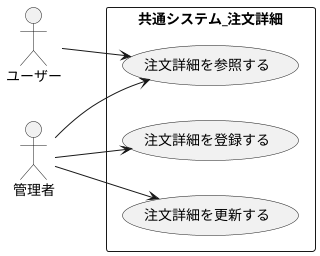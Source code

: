 @startuml ユースケース図_共通システム_注文詳細
left to right direction

actor ユーザー as User
actor 管理者 as Admin

rectangle 共通システム_注文詳細 {
    usecase "注文詳細を参照する" as UC1
    usecase "注文詳細を登録する" as UC2
    usecase "注文詳細を更新する" as UC3
}

User --> UC1

Admin --> UC1
Admin --> UC2
Admin --> UC3

@enduml